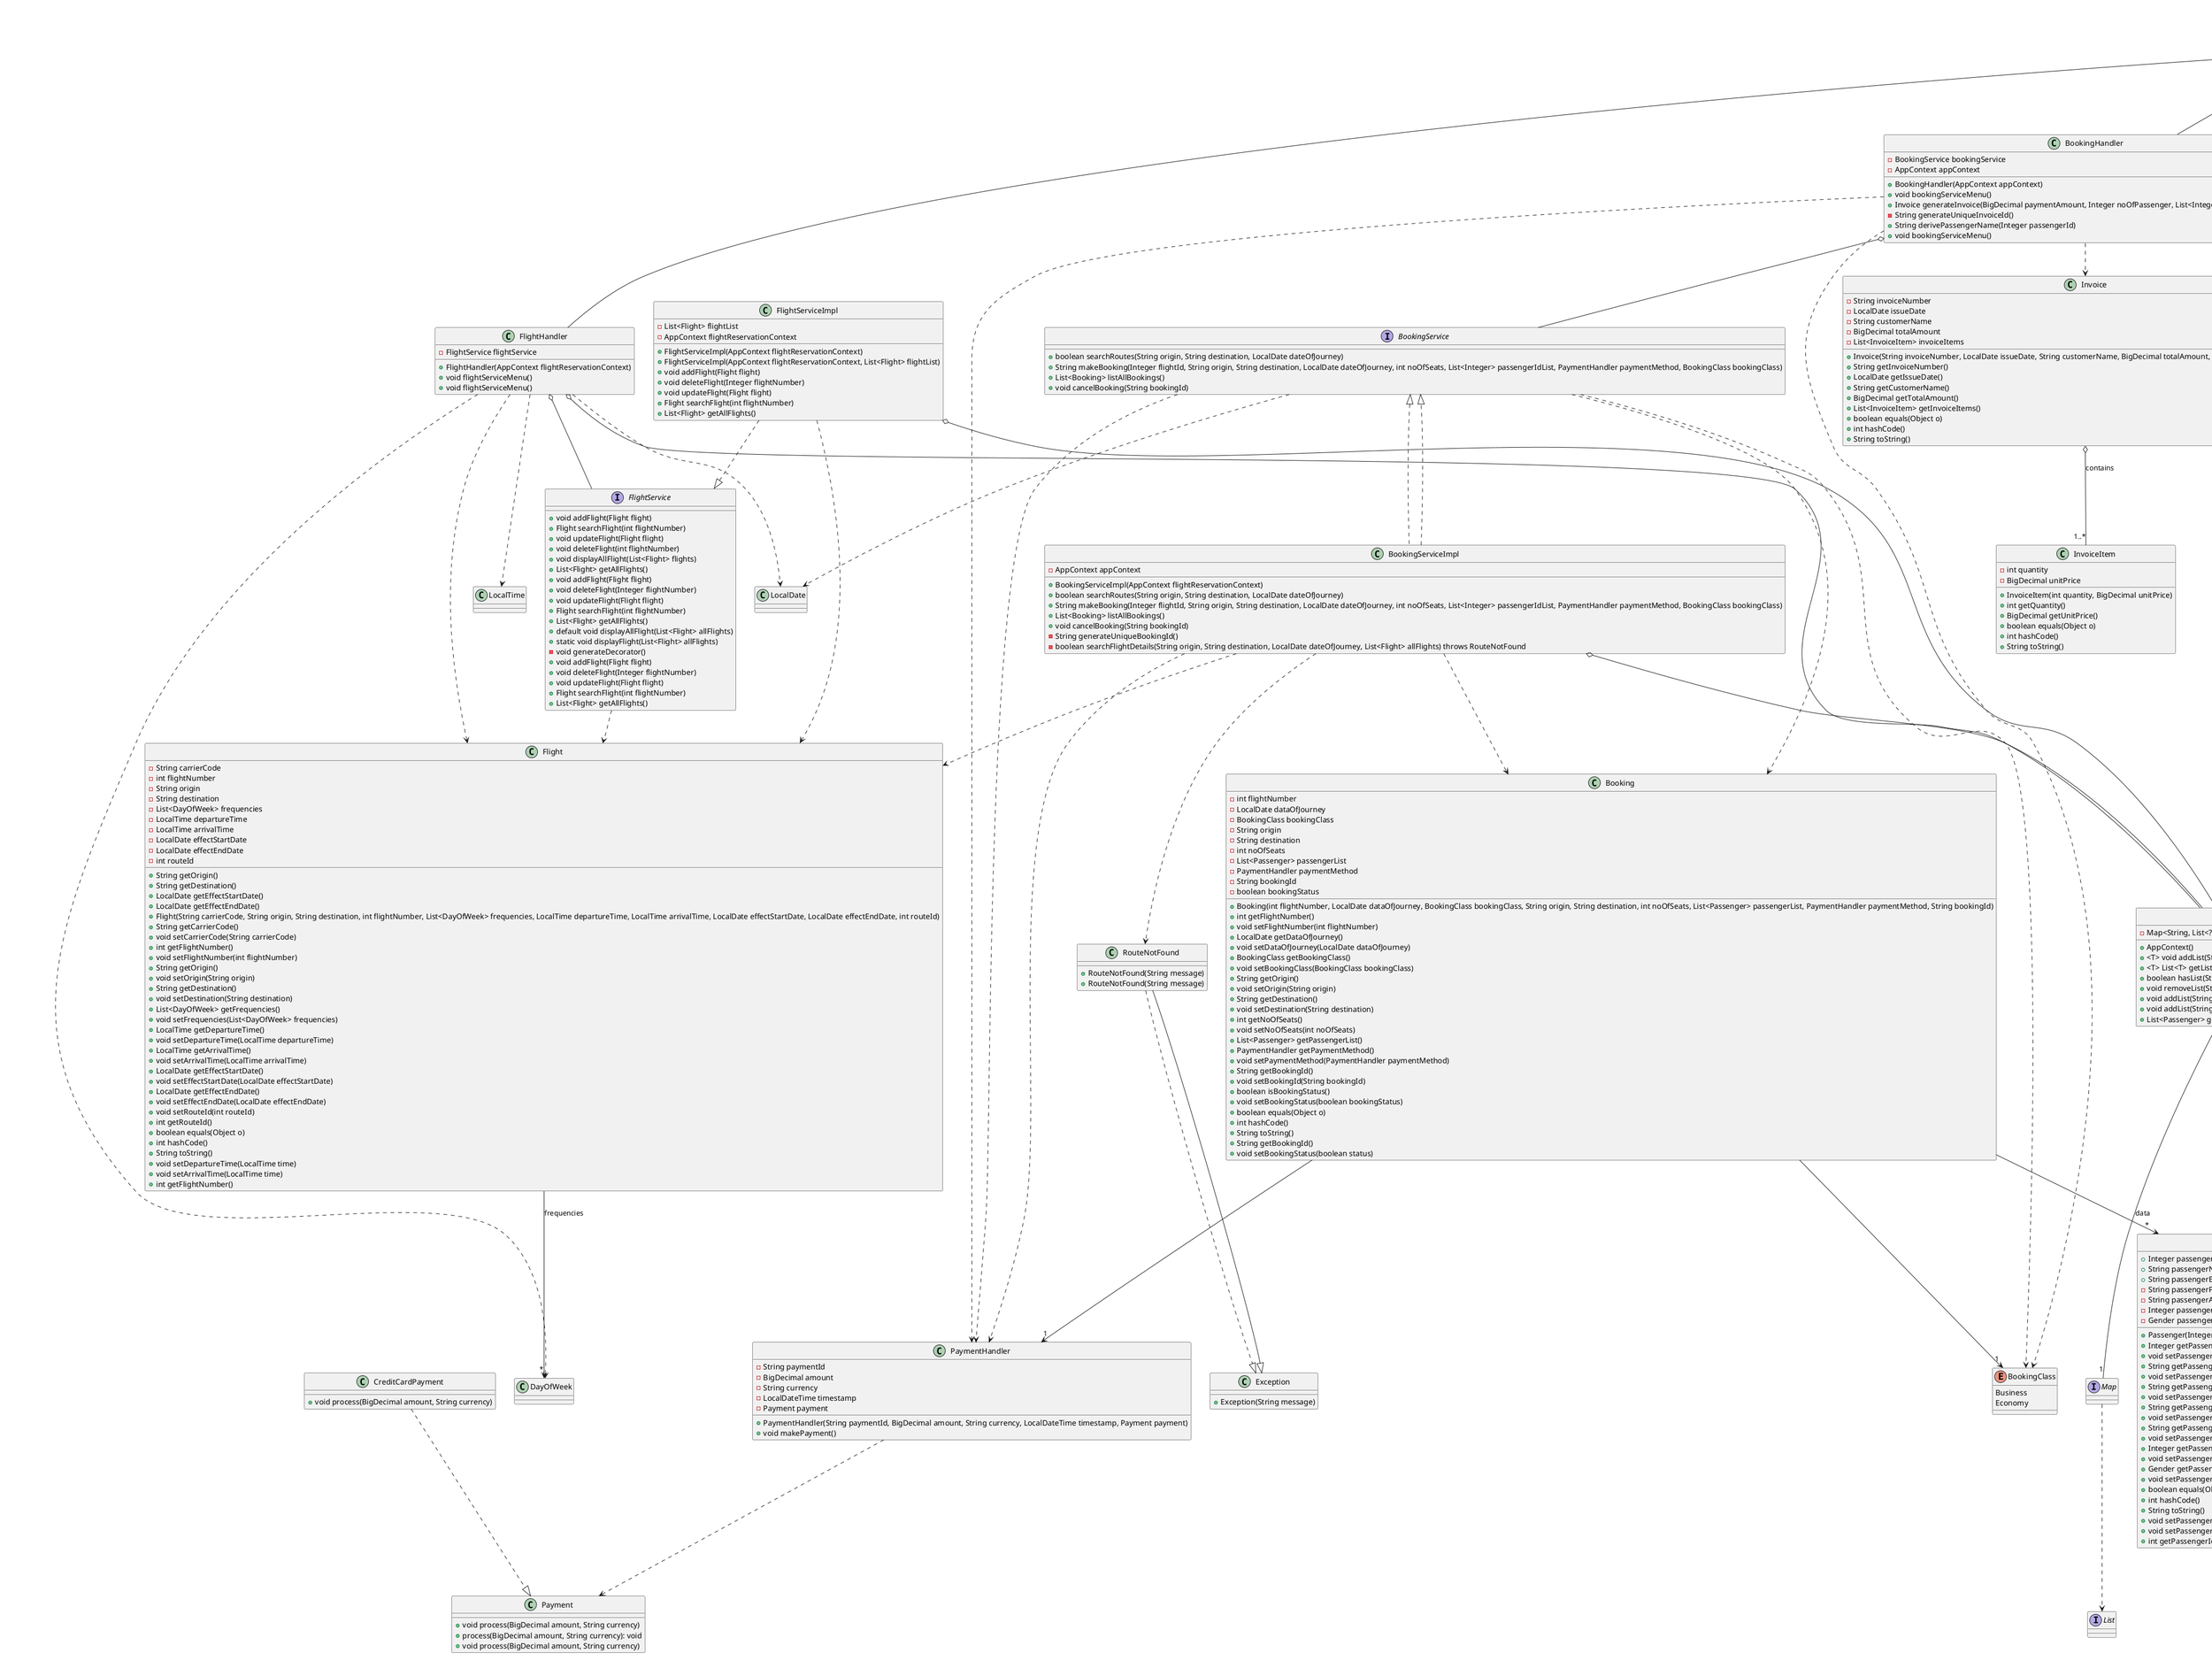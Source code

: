 @startuml
class AppContext {
  - Map<String, List<?>> data

  + AppContext()
  + <T> void addList(String key, List<T> list)
  + <T> List<T> getList(String key, Class<T> clazz)
  + boolean hasList(String key)
  + void removeList(String key)
}

interface Map {
}

interface List {
}

AppContext o-- "1" Map : data
Map ..> List
class Booking {
  - int flightNumber
  - LocalDate dataOfJourney
  - BookingClass bookingClass
  - String origin
  - String destination
  - int noOfSeats
  - List<Passenger> passengerList
  - PaymentHandler paymentMethod
  - String bookingId
  - boolean bookingStatus

  + Booking(int flightNumber, LocalDate dataOfJourney, BookingClass bookingClass, String origin, String destination, int noOfSeats, List<Passenger> passengerList, PaymentHandler paymentMethod, String bookingId)
  + int getFlightNumber()
  + void setFlightNumber(int flightNumber)
  + LocalDate getDataOfJourney()
  + void setDataOfJourney(LocalDate dataOfJourney)
  + BookingClass getBookingClass()
  + void setBookingClass(BookingClass bookingClass)
  + String getOrigin()
  + void setOrigin(String origin)
  + String getDestination()
  + void setDestination(String destination)
  + int getNoOfSeats()
  + void setNoOfSeats(int noOfSeats)
  + List<Passenger> getPassengerList()
  + PaymentHandler getPaymentMethod()
  + void setPaymentMethod(PaymentHandler paymentMethod)
  + String getBookingId()
  + void setBookingId(String bookingId)
  + boolean isBookingStatus()
  + void setBookingStatus(boolean bookingStatus)
  + boolean equals(Object o)
  + int hashCode()
  + String toString()
}

enum BookingClass {
}

class PaymentHandler {
}

class Passenger {
}

Booking --> "1" BookingClass
Booking --> "1" PaymentHandler
Booking --> "*" Passenger

enum BookingClass {
  Business
  Economy
}
class BookingHandler {
  - BookingService bookingService
  - AppContext appContext

  + BookingHandler(AppContext appContext)
  + void bookingServiceMenu()
  + Invoice generateInvoice(BigDecimal paymentAmount, Integer noOfPassenger, List<Integer> passengerIdList)
  - String generateUniqueInvoiceId()
  + String derivePassengerName(Integer passengerId)
}

interface BookingService {
}

class BookingServiceImpl {
}

class AppContext {
}

class Invoice {
}

class Passenger {
}

class PaymentHandler {
}

enum BookingClass {
}

BookingHandler o-- BookingService
BookingHandler o-- AppContext
BookingHandler ..> Invoice
BookingHandler ..> Passenger
BookingHandler ..> PaymentHandler
BookingHandler ..> BookingClass
BookingService <|.. BookingServiceImpl

interface BookingService {
  + boolean searchRoutes(String origin, String destination, LocalDate dateOfJourney)
  + String makeBooking(Integer flightId, String origin, String destination, LocalDate dateOfJourney, int noOfSeats, List<Integer> passengerIdList, PaymentHandler paymentMethod, BookingClass bookingClass)
  + List<Booking> listAllBookings()
  + void cancelBooking(String bookingId)
}

class LocalDate {
}

class PaymentHandler {
}

enum BookingClass {
}

class Booking {
}

BookingService ..> LocalDate
BookingService ..> PaymentHandler
BookingService ..> BookingClass
BookingService ..> Booking

class BookingServiceImpl {
  - AppContext appContext

  + BookingServiceImpl(AppContext flightReservationContext)
  + boolean searchRoutes(String origin, String destination, LocalDate dateOfJourney)
  + String makeBooking(Integer flightId, String origin, String destination, LocalDate dateOfJourney, int noOfSeats, List<Integer> passengerIdList, PaymentHandler paymentMethod, BookingClass bookingClass)
  + List<Booking> listAllBookings()
  + void cancelBooking(String bookingId)
  - String generateUniqueBookingId()
  - boolean searchFlightDetails(String origin, String destination, LocalDate dateOfJourney, List<Flight> allFlights) throws RouteNotFound
}

interface BookingService {
}

class AppContext {
}

class Booking {
  + String getBookingId()
  + void setBookingStatus(boolean status)
}

class Flight {
  + String getOrigin()
  + String getDestination()
  + LocalDate getEffectStartDate()
  + LocalDate getEffectEndDate()
}

class PaymentHandler {
}

enum BookingClass {
}

class RouteNotFound extends Exception {
  + RouteNotFound(String message)
}

BookingServiceImpl ..|> BookingService
BookingServiceImpl o-- AppContext
BookingServiceImpl ..> Booking
BookingServiceImpl ..> Flight
BookingServiceImpl ..> PaymentHandler
BookingServiceImpl ..> RouteNotFound

class CreditCardPayment {
  + void process(BigDecimal amount, String currency)
}

class Payment {
  + void process(BigDecimal amount, String currency)
}

CreditCardPayment ..|> Payment

class Flight {
  - String carrierCode
  - int flightNumber
  - String origin
  - String destination
  - List<DayOfWeek> frequencies
  - LocalTime departureTime
  - LocalTime arrivalTime
  - LocalDate effectStartDate
  - LocalDate effectEndDate
  - int routeId

  + Flight(String carrierCode, String origin, String destination, int flightNumber, List<DayOfWeek> frequencies, LocalTime departureTime, LocalTime arrivalTime, LocalDate effectStartDate, LocalDate effectEndDate, int routeId)
  + String getCarrierCode()
  + void setCarrierCode(String carrierCode)
  + int getFlightNumber()
  + void setFlightNumber(int flightNumber)
  + String getOrigin()
  + void setOrigin(String origin)
  + String getDestination()
  + void setDestination(String destination)
  + List<DayOfWeek> getFrequencies()
  + void setFrequencies(List<DayOfWeek> frequencies)
  + LocalTime getDepartureTime()
  + void setDepartureTime(LocalTime departureTime)
  + LocalTime getArrivalTime()
  + void setArrivalTime(LocalTime arrivalTime)
  + LocalDate getEffectStartDate()
  + void setEffectStartDate(LocalDate effectStartDate)
  + LocalDate getEffectEndDate()
  + void setEffectEndDate(LocalDate effectEndDate)
  + void setRouteId(int routeId)
  + int getRouteId()
  + boolean equals(Object o)
  + int hashCode()
  + String toString()
}

enum DayOfWeek {
}

Flight --> "*" DayOfWeek : frequencies
class FlightHandler {
  - FlightService flightService

  + FlightHandler(AppContext flightReservationContext)
  + void flightServiceMenu()
}

interface FlightService {
  + void addFlight(Flight flight)
  + Flight searchFlight(int flightNumber)
  + void updateFlight(Flight flight)
  + void deleteFlight(int flightNumber)
  + void displayAllFlight(List<Flight> flights)
  + List<Flight> getAllFlights()
}

class AppContext {
}

class Flight {
  + void setDepartureTime(LocalTime time)
  + void setArrivalTime(LocalTime time)
}

class DayOfWeek {
}

class LocalDate {
}

class LocalTime {
}

FlightHandler o-- FlightService
FlightHandler o-- AppContext
FlightHandler ..> Flight
FlightHandler ..> LocalDate
FlightHandler ..> LocalTime
FlightHandler ..> DayOfWeek

class FlightReservationApp {
  - FlightHandler flightHandler
  - PassengerHandler passengerHandler
  - BookingHandler bookingHandler
  - AppContext flightReservationContext

  + FlightReservationApp()
  + static void main(String[] args)
  + void startProcessing()
}

class FlightHandler {
  + void flightServiceMenu()
}

class PassengerHandler {
  + void passengerServiceMenu()
}

class BookingHandler {
  + void bookingServiceMenu()
}

class AppContext {
}

FlightReservationApp o-- FlightHandler
FlightReservationApp o-- PassengerHandler
FlightReservationApp o-- BookingHandler
FlightReservationApp o-- AppContext

interface FlightService {
  + void addFlight(Flight flight)
  + void deleteFlight(Integer flightNumber)
  + void updateFlight(Flight flight)
  + Flight searchFlight(int flightNumber)
  + List<Flight> getAllFlights()
  + default void displayAllFlight(List<Flight> allFlights)
  + static void displayFlight(List<Flight> allFlights)
  - void generateDecorator()
}

class Flight {
}

FlightService ..> Flight

class FlightServiceImpl {
  - List<Flight> flightList
  - AppContext flightReservationContext

  + FlightServiceImpl(AppContext flightReservationContext)
  + FlightServiceImpl(AppContext flightReservationContext, List<Flight> flightList)
  + void addFlight(Flight flight)
  + void deleteFlight(Integer flightNumber)
  + void updateFlight(Flight flight)
  + Flight searchFlight(int flightNumber)
  + List<Flight> getAllFlights()
}

class AppContext {
  + void addList(String key, List<Flight> list)
}

class Flight {
  + int getFlightNumber()
}

interface FlightService {
  + void addFlight(Flight flight)
  + void deleteFlight(Integer flightNumber)
  + void updateFlight(Flight flight)
  + Flight searchFlight(int flightNumber)
  + List<Flight> getAllFlights()
}

FlightServiceImpl ..|> FlightService
FlightServiceImpl o-- AppContext
FlightServiceImpl ..> Flight
enum Gender {
    MALE
    FEMALE
}
class Invoice {
    - String invoiceNumber
    - LocalDate issueDate
    - String customerName
    - BigDecimal totalAmount
    - List<InvoiceItem> invoiceItems

    + Invoice(String invoiceNumber, LocalDate issueDate, String customerName, BigDecimal totalAmount, List<InvoiceItem> invoiceItems)
    + String getInvoiceNumber()
    + LocalDate getIssueDate()
    + String getCustomerName()
    + BigDecimal getTotalAmount()
    + List<InvoiceItem> getInvoiceItems()
    + boolean equals(Object o)
    + int hashCode()
    + String toString()
}

class InvoiceItem {
    - int quantity
    - BigDecimal unitPrice

    + InvoiceItem(int quantity, BigDecimal unitPrice)
    + int getQuantity()
    + BigDecimal getUnitPrice()
    + boolean equals(Object o)
    + int hashCode()
    + String toString()
}

Invoice o-- "1..*" InvoiceItem : contains

class Passenger {
  + Integer passengerId
  + String passengerName
  + String passengerEmail
  - String passengerPhoneNumber
  - String passengerAddress
  - Integer passengerAge
  - Gender passengerGender

  + Passenger(Integer passengerId, String passengerName, String passengerEmail, String passengerPhoneNumber, String passengerAddress, Integer passengerAge, Gender passengerGender)
  + Integer getPassengerId()
  + void setPassengerId(Integer passengerId)
  + String getPassengerName()
  + void setPassengerName(String passengerName)
  + String getPassengerEmail()
  + void setPassengerEmail(String passengerEmail)
  + String getPassengerPhoneNumber()
  + void setPassengerPhoneNumber(String passengerPhoneNumber)
  + String getPassengerAddress()
  + void setPassengerAddress(String passengerAddress)
  + Integer getPassengerAge()
  + void setPassengerAge(Integer passengerAge)
  + Gender getPassengerGender()
  + void setPassengerGender(Gender passengerGender)
  + boolean equals(Object o)
  + int hashCode()
  + String toString()
}

enum Gender {
}

Passenger --> "1" Gender : passengerGender
class PassengerHandler {
    - PassengerService passengerService

    + PassengerHandler(AppContext flightReservationContext)
    + void passengerServiceMenu()
}

interface PassengerService {
    + void addPassenger(Passenger passenger)
    + void updatePassenger(Passenger passenger)
    + void deletePassenger(int passengerId)
    + Passenger searchPassenger(int passengerId)
    + List<Passenger> getAllPassengers()
    + void displayAllPassengers(List<Passenger> passengers)
}

class AppContext {
}

class Passenger {
    + void setPassengerEmail(String email)
    + void setPassengerPhoneNumber(String phoneNumber)
}

class Gender {
}

PassengerHandler o-- PassengerService
PassengerHandler o-- AppContext
PassengerHandler ..> Passenger
PassengerHandler ..> Gender

interface PassengerService implements PassengerServiceImpl {
    + void addPassenger(Passenger passenger)
    + void deletePassenger(Integer passengerId)
    + void updatePassenger(Passenger passenger)
    + Passenger searchPassenger(int passengerId)
    + List<Passenger> getAllPassengers()
    + default void displayAllPassengers(List<Passenger> allPassenger)
    + static void displayPassengers(List<Passenger> allPassenger)
    + static void displayPassengers(List<Passenger> allPassenger, String headerText)
}

class Passenger {
}

PassengerService ..> Passenger

class PassengerServiceImpl {
    - List<Passenger> passengerList
    - AppContext flightReservationContext

    + PassengerServiceImpl(AppContext flightReservationContext)
    + void addPassenger(Passenger passenger)
    + void deletePassenger(Integer passengerId)
    + void updatePassenger(Passenger passenger)
    + Passenger searchPassenger(int passengerId)
    + List<Passenger> getAllPassengers()
}

class AppContext {
    + void addList(String key, List<Passenger> list)
    + List<Passenger> getList(String key, Class<Passenger> clazz)
}

class Passenger {
    + int getPassengerId()
}

enum Gender {
    MALE,
    FEMALE
}

PassengerServiceImpl ..|> PassengerService
PassengerServiceImpl o-- AppContext
PassengerServiceImpl ..> Passenger
PassengerServiceImpl ..> Gender


class Payment {
  + process(BigDecimal amount, String currency): void
}
class RouteNotFound {
    + RouteNotFound(String message)
}

class Exception {
    + Exception(String message)
}

RouteNotFound ..|> Exception

class PaymentHandler {
    - String paymentId
    - BigDecimal amount
    - String currency
    - LocalDateTime timestamp
    - Payment payment

    + PaymentHandler(String paymentId, BigDecimal amount, String currency, LocalDateTime timestamp, Payment payment)
    + void makePayment()
}

class Payment {
    + void process(BigDecimal amount, String currency)
}

PaymentHandler ..> Payment

@enduml